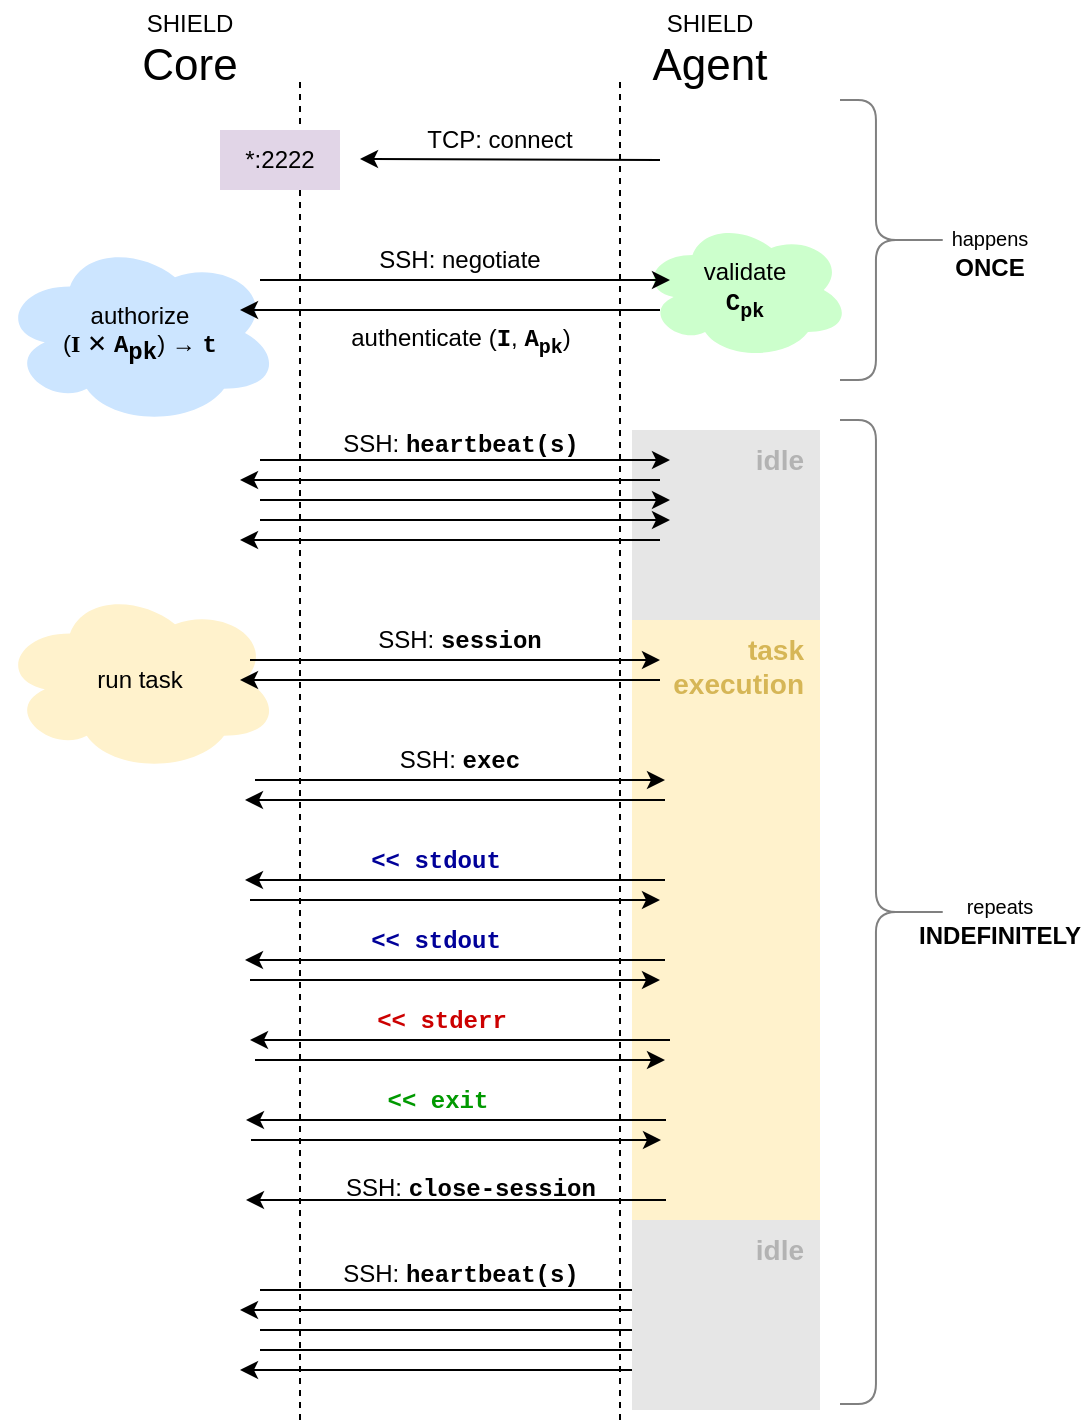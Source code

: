 <mxfile version="11.1.4" type="device"><diagram id="Z1FUM8HSJ1dhQNWBFNiA" name="Page-1"><mxGraphModel dx="946" dy="612" grid="1" gridSize="10" guides="1" tooltips="1" connect="1" arrows="1" fold="1" page="1" pageScale="1" pageWidth="850" pageHeight="1100" math="0" shadow="0"><root><mxCell id="0"/><mxCell id="1" parent="0"/><mxCell id="DQBvOtpB8FQt6h6uy8XY-100" value="idle" style="rounded=0;whiteSpace=wrap;html=1;fillColor=#E6E6E6;align=right;strokeColor=none;verticalAlign=top;spacingRight=6;fontSize=14;fontColor=#B3B3B3;fontStyle=1;" vertex="1" parent="1"><mxGeometry x="446" y="335" width="94" height="95" as="geometry"/></mxCell><mxCell id="DQBvOtpB8FQt6h6uy8XY-80" value="task&lt;br style=&quot;font-size: 14px;&quot;&gt;execution" style="rounded=0;whiteSpace=wrap;html=1;fillColor=#fff2cc;align=right;strokeColor=none;verticalAlign=top;spacingRight=6;fontSize=14;fontColor=#D6B656;fontStyle=1" vertex="1" parent="1"><mxGeometry x="446" y="430" width="94" height="300" as="geometry"/></mxCell><mxCell id="DQBvOtpB8FQt6h6uy8XY-48" value="run task" style="ellipse;shape=cloud;whiteSpace=wrap;html=1;fillColor=#fff2cc;strokeColor=none;" vertex="1" parent="1"><mxGeometry x="130" y="413.5" width="140" height="93" as="geometry"/></mxCell><mxCell id="DQBvOtpB8FQt6h6uy8XY-28" value="authorize&lt;br&gt;(&lt;font face=&quot;Times New Roman&quot;&gt;&lt;b&gt;I&lt;/b&gt;&lt;/font&gt; ✕&amp;nbsp;&lt;b&gt;&lt;font face=&quot;Courier New&quot;&gt;A&lt;span style=&quot;vertical-align: sub&quot;&gt;pk&lt;/span&gt;&lt;/font&gt;&lt;/b&gt;)&amp;nbsp;→ &lt;b&gt;&lt;font face=&quot;Courier New&quot;&gt;t&lt;/font&gt;&lt;/b&gt;" style="ellipse;shape=cloud;whiteSpace=wrap;html=1;fillColor=#CCE5FF;strokeColor=none;" vertex="1" parent="1"><mxGeometry x="130" y="240" width="140" height="93" as="geometry"/></mxCell><mxCell id="DQBvOtpB8FQt6h6uy8XY-25" value="validate&lt;br&gt;&lt;b&gt;&lt;font face=&quot;Courier New&quot;&gt;C&lt;sub&gt;pk&lt;/sub&gt;&lt;/font&gt;&lt;/b&gt;" style="ellipse;shape=cloud;whiteSpace=wrap;html=1;fillColor=#CCFFCC;strokeColor=none;" vertex="1" parent="1"><mxGeometry x="450" y="230" width="105" height="70" as="geometry"/></mxCell><mxCell id="DQBvOtpB8FQt6h6uy8XY-1" value="" style="endArrow=none;dashed=1;html=1;" edge="1" parent="1"><mxGeometry width="50" height="50" relative="1" as="geometry"><mxPoint x="280" y="830" as="sourcePoint"/><mxPoint x="280" y="160" as="targetPoint"/></mxGeometry></mxCell><mxCell id="DQBvOtpB8FQt6h6uy8XY-2" value="" style="endArrow=none;dashed=1;html=1;" edge="1" parent="1"><mxGeometry width="50" height="50" relative="1" as="geometry"><mxPoint x="440" y="830" as="sourcePoint"/><mxPoint x="440" y="160" as="targetPoint"/></mxGeometry></mxCell><mxCell id="DQBvOtpB8FQt6h6uy8XY-4" value="*:2222" style="rounded=0;whiteSpace=wrap;html=1;fillColor=#e1d5e7;strokeColor=none;" vertex="1" parent="1"><mxGeometry x="240" y="185" width="60" height="30" as="geometry"/></mxCell><mxCell id="DQBvOtpB8FQt6h6uy8XY-5" value="SHIELD&lt;br&gt;&lt;font style=&quot;font-size: 22px&quot;&gt;Agent&lt;/font&gt;" style="text;html=1;strokeColor=none;fillColor=none;align=center;verticalAlign=middle;whiteSpace=wrap;rounded=0;" vertex="1" parent="1"><mxGeometry x="440" y="120" width="90" height="50" as="geometry"/></mxCell><mxCell id="DQBvOtpB8FQt6h6uy8XY-6" value="SHIELD&lt;br&gt;&lt;font style=&quot;font-size: 22px&quot;&gt;Core&lt;/font&gt;" style="text;html=1;strokeColor=none;fillColor=none;align=center;verticalAlign=middle;whiteSpace=wrap;rounded=0;" vertex="1" parent="1"><mxGeometry x="180" y="120" width="90" height="50" as="geometry"/></mxCell><mxCell id="DQBvOtpB8FQt6h6uy8XY-8" value="" style="endArrow=classic;html=1;" edge="1" parent="1"><mxGeometry width="50" height="50" relative="1" as="geometry"><mxPoint x="460" y="360" as="sourcePoint"/><mxPoint x="250" y="360" as="targetPoint"/></mxGeometry></mxCell><mxCell id="DQBvOtpB8FQt6h6uy8XY-11" value="" style="endArrow=classic;html=1;" edge="1" parent="1"><mxGeometry width="50" height="50" relative="1" as="geometry"><mxPoint x="260" y="350" as="sourcePoint"/><mxPoint x="465" y="350" as="targetPoint"/></mxGeometry></mxCell><mxCell id="DQBvOtpB8FQt6h6uy8XY-22" value="" style="endArrow=classic;html=1;" edge="1" parent="1"><mxGeometry width="50" height="50" relative="1" as="geometry"><mxPoint x="260" y="370" as="sourcePoint"/><mxPoint x="465" y="370" as="targetPoint"/></mxGeometry></mxCell><mxCell id="DQBvOtpB8FQt6h6uy8XY-23" value="" style="endArrow=classic;html=1;" edge="1" parent="1"><mxGeometry width="50" height="50" relative="1" as="geometry"><mxPoint x="460" y="390" as="sourcePoint"/><mxPoint x="250" y="390" as="targetPoint"/></mxGeometry></mxCell><mxCell id="DQBvOtpB8FQt6h6uy8XY-24" value="" style="endArrow=classic;html=1;" edge="1" parent="1"><mxGeometry width="50" height="50" relative="1" as="geometry"><mxPoint x="260" y="380" as="sourcePoint"/><mxPoint x="465" y="380" as="targetPoint"/></mxGeometry></mxCell><mxCell id="DQBvOtpB8FQt6h6uy8XY-29" value="SSH: &lt;b&gt;&lt;font face=&quot;Courier New&quot;&gt;heartbeat(s)&lt;/font&gt;&lt;/b&gt;" style="text;html=1;align=center;" vertex="1" parent="1"><mxGeometry x="280" y="328" width="160" height="22" as="geometry"/></mxCell><mxCell id="DQBvOtpB8FQt6h6uy8XY-56" value="" style="group" vertex="1" connectable="0" parent="1"><mxGeometry x="252.5" y="540" width="210" height="30" as="geometry"/></mxCell><mxCell id="DQBvOtpB8FQt6h6uy8XY-55" value="" style="endArrow=classic;html=1;" edge="1" parent="DQBvOtpB8FQt6h6uy8XY-56"><mxGeometry width="50" height="50" relative="1" as="geometry"><mxPoint x="210" y="20" as="sourcePoint"/><mxPoint y="20" as="targetPoint"/></mxGeometry></mxCell><mxCell id="DQBvOtpB8FQt6h6uy8XY-53" value="" style="endArrow=classic;html=1;" edge="1" parent="DQBvOtpB8FQt6h6uy8XY-56"><mxGeometry width="50" height="50" relative="1" as="geometry"><mxPoint x="2.5" y="30" as="sourcePoint"/><mxPoint x="207.5" y="30" as="targetPoint"/></mxGeometry></mxCell><mxCell id="DQBvOtpB8FQt6h6uy8XY-54" value="&lt;font face=&quot;Courier New&quot; color=&quot;#000099&quot;&gt;&amp;lt;&amp;lt; stdout&lt;/font&gt;" style="text;html=1;strokeColor=none;fillColor=none;align=center;verticalAlign=middle;whiteSpace=wrap;rounded=0;fontStyle=1" vertex="1" parent="DQBvOtpB8FQt6h6uy8XY-56"><mxGeometry x="45.5" width="100" height="20" as="geometry"/></mxCell><mxCell id="DQBvOtpB8FQt6h6uy8XY-58" value="" style="group" vertex="1" connectable="0" parent="1"><mxGeometry x="252.5" y="580" width="210" height="30" as="geometry"/></mxCell><mxCell id="DQBvOtpB8FQt6h6uy8XY-59" value="" style="endArrow=classic;html=1;" edge="1" parent="DQBvOtpB8FQt6h6uy8XY-58"><mxGeometry width="50" height="50" relative="1" as="geometry"><mxPoint x="210" y="20" as="sourcePoint"/><mxPoint y="20" as="targetPoint"/></mxGeometry></mxCell><mxCell id="DQBvOtpB8FQt6h6uy8XY-60" value="" style="endArrow=classic;html=1;" edge="1" parent="DQBvOtpB8FQt6h6uy8XY-58"><mxGeometry width="50" height="50" relative="1" as="geometry"><mxPoint x="2.5" y="30" as="sourcePoint"/><mxPoint x="207.5" y="30" as="targetPoint"/></mxGeometry></mxCell><mxCell id="DQBvOtpB8FQt6h6uy8XY-61" value="&lt;font face=&quot;Courier New&quot; color=&quot;#000099&quot;&gt;&amp;lt;&amp;lt; stdout&lt;/font&gt;" style="text;html=1;strokeColor=none;fillColor=none;align=center;verticalAlign=middle;whiteSpace=wrap;rounded=0;fontStyle=1" vertex="1" parent="DQBvOtpB8FQt6h6uy8XY-58"><mxGeometry x="45.5" width="100" height="20" as="geometry"/></mxCell><mxCell id="DQBvOtpB8FQt6h6uy8XY-62" value="" style="group" vertex="1" connectable="0" parent="1"><mxGeometry x="255" y="620" width="210" height="30" as="geometry"/></mxCell><mxCell id="DQBvOtpB8FQt6h6uy8XY-63" value="" style="endArrow=classic;html=1;" edge="1" parent="DQBvOtpB8FQt6h6uy8XY-62"><mxGeometry width="50" height="50" relative="1" as="geometry"><mxPoint x="210" y="20" as="sourcePoint"/><mxPoint y="20" as="targetPoint"/></mxGeometry></mxCell><mxCell id="DQBvOtpB8FQt6h6uy8XY-64" value="" style="endArrow=classic;html=1;" edge="1" parent="DQBvOtpB8FQt6h6uy8XY-62"><mxGeometry width="50" height="50" relative="1" as="geometry"><mxPoint x="2.5" y="30" as="sourcePoint"/><mxPoint x="207.5" y="30" as="targetPoint"/></mxGeometry></mxCell><mxCell id="DQBvOtpB8FQt6h6uy8XY-65" value="&lt;font face=&quot;Courier New&quot; color=&quot;#cc0000&quot;&gt;&amp;lt;&amp;lt; stderr&lt;/font&gt;" style="text;html=1;strokeColor=none;fillColor=none;align=center;verticalAlign=middle;whiteSpace=wrap;rounded=0;fontStyle=1" vertex="1" parent="DQBvOtpB8FQt6h6uy8XY-62"><mxGeometry x="45.5" width="100" height="20" as="geometry"/></mxCell><mxCell id="DQBvOtpB8FQt6h6uy8XY-67" value="" style="group" vertex="1" connectable="0" parent="1"><mxGeometry x="253" y="660" width="210" height="30" as="geometry"/></mxCell><mxCell id="DQBvOtpB8FQt6h6uy8XY-68" value="" style="endArrow=classic;html=1;" edge="1" parent="DQBvOtpB8FQt6h6uy8XY-67"><mxGeometry width="50" height="50" relative="1" as="geometry"><mxPoint x="210" y="20" as="sourcePoint"/><mxPoint y="20" as="targetPoint"/></mxGeometry></mxCell><mxCell id="DQBvOtpB8FQt6h6uy8XY-69" value="" style="endArrow=classic;html=1;" edge="1" parent="DQBvOtpB8FQt6h6uy8XY-67"><mxGeometry width="50" height="50" relative="1" as="geometry"><mxPoint x="2.5" y="30" as="sourcePoint"/><mxPoint x="207.5" y="30" as="targetPoint"/></mxGeometry></mxCell><mxCell id="DQBvOtpB8FQt6h6uy8XY-70" value="&lt;font face=&quot;Courier New&quot; color=&quot;#009900&quot;&gt;&amp;lt;&amp;lt; exit&lt;/font&gt;" style="text;html=1;strokeColor=none;fillColor=none;align=center;verticalAlign=middle;whiteSpace=wrap;rounded=0;fontStyle=1" vertex="1" parent="DQBvOtpB8FQt6h6uy8XY-67"><mxGeometry x="45.5" width="100" height="20" as="geometry"/></mxCell><mxCell id="DQBvOtpB8FQt6h6uy8XY-71" value="" style="endArrow=classic;html=1;" edge="1" parent="1"><mxGeometry width="50" height="50" relative="1" as="geometry"><mxPoint x="463" y="720.0" as="sourcePoint"/><mxPoint x="253.0" y="720.0" as="targetPoint"/></mxGeometry></mxCell><mxCell id="DQBvOtpB8FQt6h6uy8XY-77" value="SSH: &lt;b&gt;&lt;font face=&quot;Courier New&quot;&gt;close-session&lt;/font&gt;&lt;/b&gt;" style="text;html=1;" vertex="1" parent="1"><mxGeometry x="300.5" y="700" width="165" height="30" as="geometry"/></mxCell><mxCell id="DQBvOtpB8FQt6h6uy8XY-43" value="" style="endArrow=classic;html=1;" edge="1" parent="1"><mxGeometry width="50" height="50" relative="1" as="geometry"><mxPoint x="462.5" y="520" as="sourcePoint"/><mxPoint x="252.5" y="520" as="targetPoint"/></mxGeometry></mxCell><mxCell id="DQBvOtpB8FQt6h6uy8XY-38" value="" style="endArrow=classic;html=1;" edge="1" parent="1"><mxGeometry width="50" height="50" relative="1" as="geometry"><mxPoint x="460" y="460" as="sourcePoint"/><mxPoint x="250" y="460" as="targetPoint"/></mxGeometry></mxCell><mxCell id="DQBvOtpB8FQt6h6uy8XY-40" value="" style="endArrow=classic;html=1;" edge="1" parent="1"><mxGeometry width="50" height="50" relative="1" as="geometry"><mxPoint x="257.5" y="510" as="sourcePoint"/><mxPoint x="462.5" y="510" as="targetPoint"/></mxGeometry></mxCell><mxCell id="DQBvOtpB8FQt6h6uy8XY-41" value="SSH: &lt;font face=&quot;Courier New&quot;&gt;&lt;b&gt;exec&lt;/b&gt;&lt;/font&gt;" style="text;html=1;strokeColor=none;fillColor=none;align=center;verticalAlign=middle;whiteSpace=wrap;rounded=0;" vertex="1" parent="1"><mxGeometry x="280" y="490" width="160" height="20" as="geometry"/></mxCell><mxCell id="DQBvOtpB8FQt6h6uy8XY-31" value="" style="endArrow=classic;html=1;" edge="1" parent="1"><mxGeometry width="50" height="50" relative="1" as="geometry"><mxPoint x="255" y="450" as="sourcePoint"/><mxPoint x="460" y="450" as="targetPoint"/></mxGeometry></mxCell><mxCell id="DQBvOtpB8FQt6h6uy8XY-32" value="SSH: &lt;b&gt;&lt;font face=&quot;Courier New&quot;&gt;session&lt;/font&gt;&lt;/b&gt;" style="text;html=1;strokeColor=none;fillColor=none;align=center;verticalAlign=middle;whiteSpace=wrap;rounded=0;" vertex="1" parent="1"><mxGeometry x="280" y="430" width="160" height="20" as="geometry"/></mxCell><mxCell id="DQBvOtpB8FQt6h6uy8XY-10" value="" style="endArrow=classic;html=1;" edge="1" parent="1"><mxGeometry width="50" height="50" relative="1" as="geometry"><mxPoint x="460" y="275" as="sourcePoint"/><mxPoint x="250" y="275" as="targetPoint"/></mxGeometry></mxCell><mxCell id="DQBvOtpB8FQt6h6uy8XY-18" value="authenticate (&lt;b&gt;&lt;font face=&quot;Courier New&quot;&gt;I&lt;/font&gt;&lt;/b&gt;, &lt;font face=&quot;Courier New&quot;&gt;&lt;b&gt;A&lt;sub&gt;pk&lt;/sub&gt;&lt;/b&gt;&lt;/font&gt;)" style="text;html=1;align=center;" vertex="1" parent="1"><mxGeometry x="280" y="275" width="160" height="30" as="geometry"/></mxCell><mxCell id="DQBvOtpB8FQt6h6uy8XY-9" value="" style="endArrow=classic;html=1;" edge="1" parent="1"><mxGeometry width="50" height="50" relative="1" as="geometry"><mxPoint x="260" y="260" as="sourcePoint"/><mxPoint x="465" y="260" as="targetPoint"/></mxGeometry></mxCell><mxCell id="DQBvOtpB8FQt6h6uy8XY-12" value="SSH: negotiate" style="text;html=1;strokeColor=none;fillColor=none;align=center;verticalAlign=middle;whiteSpace=wrap;rounded=0;" vertex="1" parent="1"><mxGeometry x="280" y="240" width="160" height="20" as="geometry"/></mxCell><mxCell id="DQBvOtpB8FQt6h6uy8XY-3" value="" style="endArrow=classic;html=1;" edge="1" parent="1"><mxGeometry width="50" height="50" relative="1" as="geometry"><mxPoint x="460" y="200" as="sourcePoint"/><mxPoint x="310" y="199.5" as="targetPoint"/></mxGeometry></mxCell><mxCell id="DQBvOtpB8FQt6h6uy8XY-7" value="TCP: connect" style="text;html=1;strokeColor=none;fillColor=none;align=center;verticalAlign=middle;whiteSpace=wrap;rounded=0;" vertex="1" parent="1"><mxGeometry x="330" y="180" width="100" height="20" as="geometry"/></mxCell><mxCell id="DQBvOtpB8FQt6h6uy8XY-81" value="" style="shape=curlyBracket;whiteSpace=wrap;html=1;rounded=1;fillColor=#CCFFCC;fontSize=14;fontColor=#808080;align=right;rotation=180;strokeColor=#808080;size=0.679;" vertex="1" parent="1"><mxGeometry x="550" y="170" width="56" height="140" as="geometry"/></mxCell><mxCell id="DQBvOtpB8FQt6h6uy8XY-83" value="" style="shape=curlyBracket;whiteSpace=wrap;html=1;rounded=1;fillColor=#CCFFCC;fontSize=14;fontColor=#808080;align=right;rotation=180;strokeColor=#808080;size=0.679;" vertex="1" parent="1"><mxGeometry x="550" y="330" width="56" height="492" as="geometry"/></mxCell><mxCell id="DQBvOtpB8FQt6h6uy8XY-84" value="&lt;font style=&quot;font-size: 10px&quot;&gt;happens&lt;/font&gt;&lt;br&gt;&lt;b&gt;ONCE&lt;/b&gt;" style="text;html=1;strokeColor=none;fillColor=none;align=center;verticalAlign=middle;whiteSpace=wrap;rounded=0;" vertex="1" parent="1"><mxGeometry x="580" y="221" width="90" height="50" as="geometry"/></mxCell><mxCell id="DQBvOtpB8FQt6h6uy8XY-87" value="&lt;font style=&quot;font-size: 10px&quot;&gt;repeats&lt;/font&gt;&lt;br&gt;&lt;b&gt;INDEFINITELY&lt;/b&gt;" style="text;html=1;strokeColor=none;fillColor=none;align=center;verticalAlign=middle;whiteSpace=wrap;rounded=0;" vertex="1" parent="1"><mxGeometry x="585" y="555" width="90" height="50" as="geometry"/></mxCell><mxCell id="DQBvOtpB8FQt6h6uy8XY-94" value="" style="endArrow=classic;html=1;" edge="1" parent="1"><mxGeometry width="50" height="50" relative="1" as="geometry"><mxPoint x="460" y="775" as="sourcePoint"/><mxPoint x="250" y="775" as="targetPoint"/></mxGeometry></mxCell><mxCell id="DQBvOtpB8FQt6h6uy8XY-95" value="" style="endArrow=classic;html=1;" edge="1" parent="1"><mxGeometry width="50" height="50" relative="1" as="geometry"><mxPoint x="260" y="765" as="sourcePoint"/><mxPoint x="465" y="765" as="targetPoint"/></mxGeometry></mxCell><mxCell id="DQBvOtpB8FQt6h6uy8XY-96" value="" style="endArrow=classic;html=1;" edge="1" parent="1"><mxGeometry width="50" height="50" relative="1" as="geometry"><mxPoint x="260" y="785" as="sourcePoint"/><mxPoint x="465" y="785" as="targetPoint"/></mxGeometry></mxCell><mxCell id="DQBvOtpB8FQt6h6uy8XY-97" value="" style="endArrow=classic;html=1;" edge="1" parent="1"><mxGeometry width="50" height="50" relative="1" as="geometry"><mxPoint x="460" y="805" as="sourcePoint"/><mxPoint x="250" y="805" as="targetPoint"/></mxGeometry></mxCell><mxCell id="DQBvOtpB8FQt6h6uy8XY-98" value="" style="endArrow=classic;html=1;" edge="1" parent="1"><mxGeometry width="50" height="50" relative="1" as="geometry"><mxPoint x="260" y="795" as="sourcePoint"/><mxPoint x="465" y="795" as="targetPoint"/></mxGeometry></mxCell><mxCell id="DQBvOtpB8FQt6h6uy8XY-99" value="SSH: &lt;b&gt;&lt;font face=&quot;Courier New&quot;&gt;heartbeat(s)&lt;/font&gt;&lt;/b&gt;" style="text;html=1;align=center;" vertex="1" parent="1"><mxGeometry x="280" y="743" width="160" height="22" as="geometry"/></mxCell><mxCell id="DQBvOtpB8FQt6h6uy8XY-101" value="idle" style="rounded=0;whiteSpace=wrap;html=1;fillColor=#E6E6E6;align=right;strokeColor=none;verticalAlign=top;spacingRight=6;fontSize=14;fontColor=#B3B3B3;fontStyle=1;" vertex="1" parent="1"><mxGeometry x="446" y="730" width="94" height="95" as="geometry"/></mxCell></root></mxGraphModel></diagram></mxfile>
